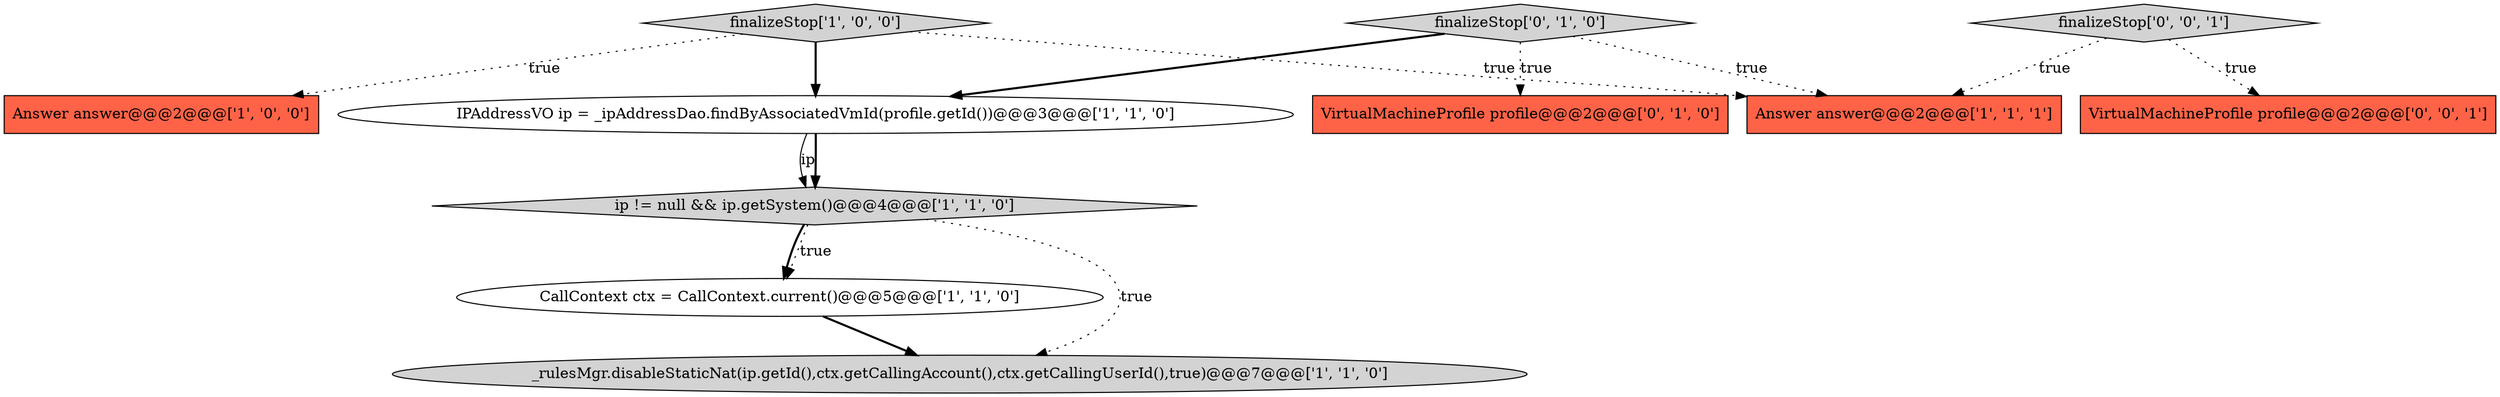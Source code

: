 digraph {
2 [style = filled, label = "CallContext ctx = CallContext.current()@@@5@@@['1', '1', '0']", fillcolor = white, shape = ellipse image = "AAA0AAABBB1BBB"];
6 [style = filled, label = "ip != null && ip.getSystem()@@@4@@@['1', '1', '0']", fillcolor = lightgray, shape = diamond image = "AAA0AAABBB1BBB"];
10 [style = filled, label = "VirtualMachineProfile profile@@@2@@@['0', '0', '1']", fillcolor = tomato, shape = box image = "AAA0AAABBB3BBB"];
3 [style = filled, label = "IPAddressVO ip = _ipAddressDao.findByAssociatedVmId(profile.getId())@@@3@@@['1', '1', '0']", fillcolor = white, shape = ellipse image = "AAA0AAABBB1BBB"];
0 [style = filled, label = "Answer answer@@@2@@@['1', '0', '0']", fillcolor = tomato, shape = box image = "AAA0AAABBB1BBB"];
5 [style = filled, label = "Answer answer@@@2@@@['1', '1', '1']", fillcolor = tomato, shape = box image = "AAA0AAABBB1BBB"];
4 [style = filled, label = "finalizeStop['1', '0', '0']", fillcolor = lightgray, shape = diamond image = "AAA0AAABBB1BBB"];
7 [style = filled, label = "VirtualMachineProfile profile@@@2@@@['0', '1', '0']", fillcolor = tomato, shape = box image = "AAA0AAABBB2BBB"];
1 [style = filled, label = "_rulesMgr.disableStaticNat(ip.getId(),ctx.getCallingAccount(),ctx.getCallingUserId(),true)@@@7@@@['1', '1', '0']", fillcolor = lightgray, shape = ellipse image = "AAA0AAABBB1BBB"];
8 [style = filled, label = "finalizeStop['0', '1', '0']", fillcolor = lightgray, shape = diamond image = "AAA0AAABBB2BBB"];
9 [style = filled, label = "finalizeStop['0', '0', '1']", fillcolor = lightgray, shape = diamond image = "AAA0AAABBB3BBB"];
4->5 [style = dotted, label="true"];
9->10 [style = dotted, label="true"];
6->1 [style = dotted, label="true"];
6->2 [style = dotted, label="true"];
8->7 [style = dotted, label="true"];
4->3 [style = bold, label=""];
3->6 [style = solid, label="ip"];
2->1 [style = bold, label=""];
4->0 [style = dotted, label="true"];
9->5 [style = dotted, label="true"];
8->3 [style = bold, label=""];
6->2 [style = bold, label=""];
3->6 [style = bold, label=""];
8->5 [style = dotted, label="true"];
}
